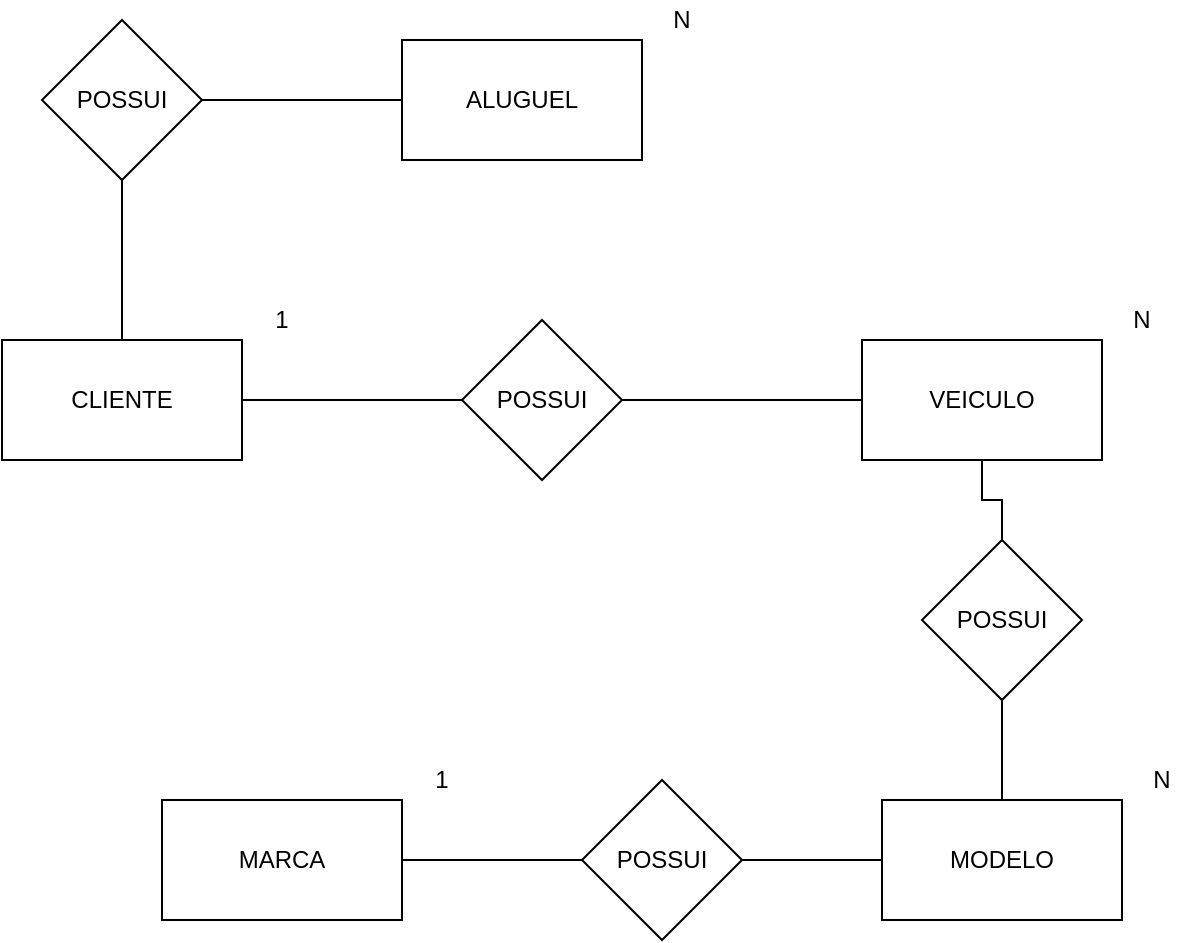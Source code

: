 <mxfile version="11.0.7" type="github"><diagram id="9jxYjsl19MaZ1lFkm0Np" name="Conceitual"><mxGraphModel dx="942" dy="567" grid="1" gridSize="10" guides="1" tooltips="1" connect="1" arrows="1" fold="1" page="1" pageScale="1" pageWidth="827" pageHeight="1169" math="0" shadow="0"><root><mxCell id="0"/><mxCell id="1" parent="0"/><mxCell id="JP-1nUs56ARlDLl4EqkK-1" value="VEICULO" style="rounded=0;whiteSpace=wrap;html=1;" vertex="1" parent="1"><mxGeometry x="550" y="250" width="120" height="60" as="geometry"/></mxCell><mxCell id="JP-1nUs56ARlDLl4EqkK-9" style="edgeStyle=orthogonalEdgeStyle;rounded=0;orthogonalLoop=1;jettySize=auto;html=1;exitX=1;exitY=0.5;exitDx=0;exitDy=0;endArrow=none;endFill=0;" edge="1" parent="1" source="JP-1nUs56ARlDLl4EqkK-2" target="JP-1nUs56ARlDLl4EqkK-6"><mxGeometry relative="1" as="geometry"/></mxCell><mxCell id="JP-1nUs56ARlDLl4EqkK-18" style="edgeStyle=orthogonalEdgeStyle;rounded=0;orthogonalLoop=1;jettySize=auto;html=1;exitX=0.5;exitY=0;exitDx=0;exitDy=0;entryX=0.5;entryY=1;entryDx=0;entryDy=0;endArrow=none;endFill=0;" edge="1" parent="1" source="JP-1nUs56ARlDLl4EqkK-2" target="JP-1nUs56ARlDLl4EqkK-16"><mxGeometry relative="1" as="geometry"/></mxCell><mxCell id="JP-1nUs56ARlDLl4EqkK-2" value="CLIENTE" style="rounded=0;whiteSpace=wrap;html=1;" vertex="1" parent="1"><mxGeometry x="120" y="250" width="120" height="60" as="geometry"/></mxCell><mxCell id="JP-1nUs56ARlDLl4EqkK-3" value="ALUGUEL" style="rounded=0;whiteSpace=wrap;html=1;" vertex="1" parent="1"><mxGeometry x="320" y="100" width="120" height="60" as="geometry"/></mxCell><mxCell id="JP-1nUs56ARlDLl4EqkK-4" value="MODELO" style="rounded=0;whiteSpace=wrap;html=1;" vertex="1" parent="1"><mxGeometry x="560" y="480" width="120" height="60" as="geometry"/></mxCell><mxCell id="JP-1nUs56ARlDLl4EqkK-32" style="edgeStyle=orthogonalEdgeStyle;rounded=0;orthogonalLoop=1;jettySize=auto;html=1;endArrow=none;endFill=0;" edge="1" parent="1" source="JP-1nUs56ARlDLl4EqkK-5" target="JP-1nUs56ARlDLl4EqkK-29"><mxGeometry relative="1" as="geometry"/></mxCell><mxCell id="JP-1nUs56ARlDLl4EqkK-5" value="MARCA" style="rounded=0;whiteSpace=wrap;html=1;" vertex="1" parent="1"><mxGeometry x="200" y="480" width="120" height="60" as="geometry"/></mxCell><mxCell id="JP-1nUs56ARlDLl4EqkK-10" style="edgeStyle=orthogonalEdgeStyle;rounded=0;orthogonalLoop=1;jettySize=auto;html=1;exitX=1;exitY=0.5;exitDx=0;exitDy=0;endArrow=none;endFill=0;" edge="1" parent="1" source="JP-1nUs56ARlDLl4EqkK-6" target="JP-1nUs56ARlDLl4EqkK-1"><mxGeometry relative="1" as="geometry"/></mxCell><mxCell id="JP-1nUs56ARlDLl4EqkK-6" value="POSSUI" style="rhombus;whiteSpace=wrap;html=1;" vertex="1" parent="1"><mxGeometry x="350" y="240" width="80" height="80" as="geometry"/></mxCell><mxCell id="JP-1nUs56ARlDLl4EqkK-7" value="1" style="text;html=1;strokeColor=none;fillColor=none;align=center;verticalAlign=middle;whiteSpace=wrap;rounded=0;" vertex="1" parent="1"><mxGeometry x="240" y="230" width="40" height="20" as="geometry"/></mxCell><mxCell id="JP-1nUs56ARlDLl4EqkK-13" value="N" style="text;html=1;strokeColor=none;fillColor=none;align=center;verticalAlign=middle;whiteSpace=wrap;rounded=0;" vertex="1" parent="1"><mxGeometry x="670" y="230" width="40" height="20" as="geometry"/></mxCell><mxCell id="JP-1nUs56ARlDLl4EqkK-19" style="edgeStyle=orthogonalEdgeStyle;rounded=0;orthogonalLoop=1;jettySize=auto;html=1;exitX=1;exitY=0.5;exitDx=0;exitDy=0;endArrow=none;endFill=0;" edge="1" parent="1" source="JP-1nUs56ARlDLl4EqkK-16" target="JP-1nUs56ARlDLl4EqkK-3"><mxGeometry relative="1" as="geometry"/></mxCell><mxCell id="JP-1nUs56ARlDLl4EqkK-16" value="POSSUI" style="rhombus;whiteSpace=wrap;html=1;" vertex="1" parent="1"><mxGeometry x="140" y="90" width="80" height="80" as="geometry"/></mxCell><mxCell id="JP-1nUs56ARlDLl4EqkK-20" value="N" style="text;html=1;strokeColor=none;fillColor=none;align=center;verticalAlign=middle;whiteSpace=wrap;rounded=0;" vertex="1" parent="1"><mxGeometry x="440" y="80" width="40" height="20" as="geometry"/></mxCell><mxCell id="JP-1nUs56ARlDLl4EqkK-24" style="edgeStyle=orthogonalEdgeStyle;rounded=0;orthogonalLoop=1;jettySize=auto;html=1;exitX=0.5;exitY=1;exitDx=0;exitDy=0;entryX=0.5;entryY=0;entryDx=0;entryDy=0;endArrow=none;endFill=0;" edge="1" parent="1" source="JP-1nUs56ARlDLl4EqkK-21" target="JP-1nUs56ARlDLl4EqkK-4"><mxGeometry relative="1" as="geometry"/></mxCell><mxCell id="JP-1nUs56ARlDLl4EqkK-25" style="edgeStyle=orthogonalEdgeStyle;rounded=0;orthogonalLoop=1;jettySize=auto;html=1;exitX=0.5;exitY=0;exitDx=0;exitDy=0;endArrow=none;endFill=0;" edge="1" parent="1" source="JP-1nUs56ARlDLl4EqkK-21" target="JP-1nUs56ARlDLl4EqkK-1"><mxGeometry relative="1" as="geometry"/></mxCell><mxCell id="JP-1nUs56ARlDLl4EqkK-21" value="POSSUI" style="rhombus;whiteSpace=wrap;html=1;" vertex="1" parent="1"><mxGeometry x="580" y="350" width="80" height="80" as="geometry"/></mxCell><mxCell id="JP-1nUs56ARlDLl4EqkK-28" value="N" style="text;html=1;strokeColor=none;fillColor=none;align=center;verticalAlign=middle;whiteSpace=wrap;rounded=0;" vertex="1" parent="1"><mxGeometry x="680" y="460" width="40" height="20" as="geometry"/></mxCell><mxCell id="JP-1nUs56ARlDLl4EqkK-30" style="edgeStyle=orthogonalEdgeStyle;rounded=0;orthogonalLoop=1;jettySize=auto;html=1;endArrow=none;endFill=0;" edge="1" parent="1" source="JP-1nUs56ARlDLl4EqkK-29" target="JP-1nUs56ARlDLl4EqkK-4"><mxGeometry relative="1" as="geometry"/></mxCell><mxCell id="JP-1nUs56ARlDLl4EqkK-29" value="POSSUI" style="rhombus;whiteSpace=wrap;html=1;" vertex="1" parent="1"><mxGeometry x="410" y="470" width="80" height="80" as="geometry"/></mxCell><mxCell id="JP-1nUs56ARlDLl4EqkK-33" value="1" style="text;html=1;strokeColor=none;fillColor=none;align=center;verticalAlign=middle;whiteSpace=wrap;rounded=0;" vertex="1" parent="1"><mxGeometry x="320" y="460" width="40" height="20" as="geometry"/></mxCell></root></mxGraphModel></diagram><diagram id="bAqObau0QXknIzNTyQhK" name="Logico"><mxGraphModel dx="942" dy="616" grid="1" gridSize="10" guides="1" tooltips="1" connect="1" arrows="1" fold="1" page="1" pageScale="1" pageWidth="827" pageHeight="1169" math="0" shadow="0"><root><mxCell id="okuc3KakmOpwheSzDEwU-0"/><mxCell id="okuc3KakmOpwheSzDEwU-1" parent="okuc3KakmOpwheSzDEwU-0"/><mxCell id="uH_yLSJ2ydqldRFcaofT-0" value="Marca" style="swimlane;fontStyle=0;childLayout=stackLayout;horizontal=1;startSize=26;fillColor=#e0e0e0;horizontalStack=0;resizeParent=1;resizeParentMax=0;resizeLast=0;collapsible=1;marginBottom=0;swimlaneFillColor=#ffffff;align=center;fontSize=14;" vertex="1" parent="okuc3KakmOpwheSzDEwU-1"><mxGeometry x="20" y="20" width="160" height="82" as="geometry"/></mxCell><mxCell id="uH_yLSJ2ydqldRFcaofT-1" value="IdMarca: int" style="shape=partialRectangle;top=0;left=0;right=0;bottom=1;align=left;verticalAlign=middle;fillColor=none;spacingLeft=34;spacingRight=4;overflow=hidden;rotatable=0;points=[[0,0.5],[1,0.5]];portConstraint=eastwest;dropTarget=0;fontStyle=5;fontSize=12;" vertex="1" parent="uH_yLSJ2ydqldRFcaofT-0"><mxGeometry y="26" width="160" height="30" as="geometry"/></mxCell><mxCell id="uH_yLSJ2ydqldRFcaofT-2" value="PK" style="shape=partialRectangle;top=0;left=0;bottom=0;fillColor=none;align=left;verticalAlign=middle;spacingLeft=4;spacingRight=4;overflow=hidden;rotatable=0;points=[];portConstraint=eastwest;part=1;fontSize=12;" vertex="1" connectable="0" parent="uH_yLSJ2ydqldRFcaofT-1"><mxGeometry width="30" height="30" as="geometry"/></mxCell><mxCell id="uH_yLSJ2ydqldRFcaofT-3" value="Nome: string" style="shape=partialRectangle;top=0;left=0;right=0;bottom=0;align=left;verticalAlign=top;fillColor=none;spacingLeft=34;spacingRight=4;overflow=hidden;rotatable=0;points=[[0,0.5],[1,0.5]];portConstraint=eastwest;dropTarget=0;fontSize=12;" vertex="1" parent="uH_yLSJ2ydqldRFcaofT-0"><mxGeometry y="56" width="160" height="26" as="geometry"/></mxCell><mxCell id="uH_yLSJ2ydqldRFcaofT-4" value="" style="shape=partialRectangle;top=0;left=0;bottom=0;fillColor=none;align=left;verticalAlign=top;spacingLeft=4;spacingRight=4;overflow=hidden;rotatable=0;points=[];portConstraint=eastwest;part=1;fontSize=12;" vertex="1" connectable="0" parent="uH_yLSJ2ydqldRFcaofT-3"><mxGeometry width="30" height="26" as="geometry"/></mxCell><mxCell id="uH_yLSJ2ydqldRFcaofT-11" value="Modelo" style="swimlane;fontStyle=0;childLayout=stackLayout;horizontal=1;startSize=26;fillColor=#e0e0e0;horizontalStack=0;resizeParent=1;resizeParentMax=0;resizeLast=0;collapsible=1;marginBottom=0;swimlaneFillColor=#ffffff;align=center;fontSize=14;" vertex="1" parent="okuc3KakmOpwheSzDEwU-1"><mxGeometry x="245" y="25" width="160" height="82" as="geometry"/></mxCell><mxCell id="uH_yLSJ2ydqldRFcaofT-12" value="IdModleo: int" style="shape=partialRectangle;top=0;left=0;right=0;bottom=1;align=left;verticalAlign=middle;fillColor=none;spacingLeft=34;spacingRight=4;overflow=hidden;rotatable=0;points=[[0,0.5],[1,0.5]];portConstraint=eastwest;dropTarget=0;fontStyle=5;fontSize=12;" vertex="1" parent="uH_yLSJ2ydqldRFcaofT-11"><mxGeometry y="26" width="160" height="30" as="geometry"/></mxCell><mxCell id="uH_yLSJ2ydqldRFcaofT-13" value="PK" style="shape=partialRectangle;top=0;left=0;bottom=0;fillColor=none;align=left;verticalAlign=middle;spacingLeft=4;spacingRight=4;overflow=hidden;rotatable=0;points=[];portConstraint=eastwest;part=1;fontSize=12;" vertex="1" connectable="0" parent="uH_yLSJ2ydqldRFcaofT-12"><mxGeometry width="30" height="30" as="geometry"/></mxCell><mxCell id="uH_yLSJ2ydqldRFcaofT-14" value="Nome: string" style="shape=partialRectangle;top=0;left=0;right=0;bottom=0;align=left;verticalAlign=top;fillColor=none;spacingLeft=34;spacingRight=4;overflow=hidden;rotatable=0;points=[[0,0.5],[1,0.5]];portConstraint=eastwest;dropTarget=0;fontSize=12;" vertex="1" parent="uH_yLSJ2ydqldRFcaofT-11"><mxGeometry y="56" width="160" height="26" as="geometry"/></mxCell><mxCell id="uH_yLSJ2ydqldRFcaofT-15" value="" style="shape=partialRectangle;top=0;left=0;bottom=0;fillColor=none;align=left;verticalAlign=top;spacingLeft=4;spacingRight=4;overflow=hidden;rotatable=0;points=[];portConstraint=eastwest;part=1;fontSize=12;" vertex="1" connectable="0" parent="uH_yLSJ2ydqldRFcaofT-14"><mxGeometry width="30" height="26" as="geometry"/></mxCell><mxCell id="uH_yLSJ2ydqldRFcaofT-21" value="Cliente" style="swimlane;fontStyle=0;childLayout=stackLayout;horizontal=1;startSize=26;fillColor=#e0e0e0;horizontalStack=0;resizeParent=1;resizeParentMax=0;resizeLast=0;collapsible=1;marginBottom=0;swimlaneFillColor=#ffffff;align=center;fontSize=14;" vertex="1" parent="okuc3KakmOpwheSzDEwU-1"><mxGeometry x="20" y="130" width="160" height="108" as="geometry"/></mxCell><mxCell id="uH_yLSJ2ydqldRFcaofT-22" value="idCliente: int" style="shape=partialRectangle;top=0;left=0;right=0;bottom=1;align=left;verticalAlign=middle;fillColor=none;spacingLeft=34;spacingRight=4;overflow=hidden;rotatable=0;points=[[0,0.5],[1,0.5]];portConstraint=eastwest;dropTarget=0;fontStyle=5;fontSize=12;" vertex="1" parent="uH_yLSJ2ydqldRFcaofT-21"><mxGeometry y="26" width="160" height="30" as="geometry"/></mxCell><mxCell id="uH_yLSJ2ydqldRFcaofT-23" value="PK" style="shape=partialRectangle;top=0;left=0;bottom=0;fillColor=none;align=left;verticalAlign=middle;spacingLeft=4;spacingRight=4;overflow=hidden;rotatable=0;points=[];portConstraint=eastwest;part=1;fontSize=12;" vertex="1" connectable="0" parent="uH_yLSJ2ydqldRFcaofT-22"><mxGeometry width="30" height="30" as="geometry"/></mxCell><mxCell id="uH_yLSJ2ydqldRFcaofT-24" value="Nome: string" style="shape=partialRectangle;top=0;left=0;right=0;bottom=0;align=left;verticalAlign=top;fillColor=none;spacingLeft=34;spacingRight=4;overflow=hidden;rotatable=0;points=[[0,0.5],[1,0.5]];portConstraint=eastwest;dropTarget=0;fontSize=12;" vertex="1" parent="uH_yLSJ2ydqldRFcaofT-21"><mxGeometry y="56" width="160" height="26" as="geometry"/></mxCell><mxCell id="uH_yLSJ2ydqldRFcaofT-25" value="" style="shape=partialRectangle;top=0;left=0;bottom=0;fillColor=none;align=left;verticalAlign=top;spacingLeft=4;spacingRight=4;overflow=hidden;rotatable=0;points=[];portConstraint=eastwest;part=1;fontSize=12;" vertex="1" connectable="0" parent="uH_yLSJ2ydqldRFcaofT-24"><mxGeometry width="30" height="26" as="geometry"/></mxCell><mxCell id="uH_yLSJ2ydqldRFcaofT-26" value="CPF: double" style="shape=partialRectangle;top=0;left=0;right=0;bottom=0;align=left;verticalAlign=top;fillColor=none;spacingLeft=34;spacingRight=4;overflow=hidden;rotatable=0;points=[[0,0.5],[1,0.5]];portConstraint=eastwest;dropTarget=0;fontSize=12;" vertex="1" parent="uH_yLSJ2ydqldRFcaofT-21"><mxGeometry y="82" width="160" height="26" as="geometry"/></mxCell><mxCell id="uH_yLSJ2ydqldRFcaofT-27" value="" style="shape=partialRectangle;top=0;left=0;bottom=0;fillColor=none;align=left;verticalAlign=top;spacingLeft=4;spacingRight=4;overflow=hidden;rotatable=0;points=[];portConstraint=eastwest;part=1;fontSize=12;" vertex="1" connectable="0" parent="uH_yLSJ2ydqldRFcaofT-26"><mxGeometry width="30" height="26" as="geometry"/></mxCell><mxCell id="uH_yLSJ2ydqldRFcaofT-32" value="Veiculo" style="swimlane;fontStyle=0;childLayout=stackLayout;horizontal=1;startSize=26;fillColor=#e0e0e0;horizontalStack=0;resizeParent=1;resizeParentMax=0;resizeLast=0;collapsible=1;marginBottom=0;swimlaneFillColor=#ffffff;align=center;fontSize=14;" vertex="1" parent="okuc3KakmOpwheSzDEwU-1"><mxGeometry x="253" y="143" width="160" height="112" as="geometry"/></mxCell><mxCell id="uH_yLSJ2ydqldRFcaofT-33" value="IdVeiculo: int" style="shape=partialRectangle;top=0;left=0;right=0;bottom=0;align=left;verticalAlign=middle;fillColor=none;spacingLeft=60;spacingRight=4;overflow=hidden;rotatable=0;points=[[0,0.5],[1,0.5]];portConstraint=eastwest;dropTarget=0;fontStyle=5;fontSize=12;" vertex="1" parent="uH_yLSJ2ydqldRFcaofT-32"><mxGeometry y="26" width="160" height="30" as="geometry"/></mxCell><mxCell id="uH_yLSJ2ydqldRFcaofT-34" value="PK" style="shape=partialRectangle;fontStyle=1;top=0;left=0;bottom=0;fillColor=none;align=left;verticalAlign=middle;spacingLeft=4;spacingRight=4;overflow=hidden;rotatable=0;points=[];portConstraint=eastwest;part=1;fontSize=12;" vertex="1" connectable="0" parent="uH_yLSJ2ydqldRFcaofT-33"><mxGeometry width="56" height="30" as="geometry"/></mxCell><mxCell id="uH_yLSJ2ydqldRFcaofT-35" value="" style="shape=partialRectangle;top=0;left=0;right=0;bottom=1;align=left;verticalAlign=middle;fillColor=none;spacingLeft=60;spacingRight=4;overflow=hidden;rotatable=0;points=[[0,0.5],[1,0.5]];portConstraint=eastwest;dropTarget=0;fontStyle=5;fontSize=12;" vertex="1" parent="uH_yLSJ2ydqldRFcaofT-32"><mxGeometry y="56" width="160" height="30" as="geometry"/></mxCell><mxCell id="uH_yLSJ2ydqldRFcaofT-36" value="FK" style="shape=partialRectangle;fontStyle=1;top=0;left=0;bottom=0;fillColor=none;align=left;verticalAlign=middle;spacingLeft=4;spacingRight=4;overflow=hidden;rotatable=0;points=[];portConstraint=eastwest;part=1;fontSize=12;" vertex="1" connectable="0" parent="uH_yLSJ2ydqldRFcaofT-35"><mxGeometry width="56" height="30" as="geometry"/></mxCell><mxCell id="uH_yLSJ2ydqldRFcaofT-37" value="row 1" style="shape=partialRectangle;top=0;left=0;right=0;bottom=0;align=left;verticalAlign=top;fillColor=none;spacingLeft=60;spacingRight=4;overflow=hidden;rotatable=0;points=[[0,0.5],[1,0.5]];portConstraint=eastwest;dropTarget=0;fontSize=12;" vertex="1" parent="uH_yLSJ2ydqldRFcaofT-32"><mxGeometry y="86" width="160" height="26" as="geometry"/></mxCell><mxCell id="uH_yLSJ2ydqldRFcaofT-38" value="" style="shape=partialRectangle;top=0;left=0;bottom=0;fillColor=none;align=left;verticalAlign=top;spacingLeft=4;spacingRight=4;overflow=hidden;rotatable=0;points=[];portConstraint=eastwest;part=1;fontSize=12;" vertex="1" connectable="0" parent="uH_yLSJ2ydqldRFcaofT-37"><mxGeometry width="56" height="26" as="geometry"/></mxCell></root></mxGraphModel></diagram></mxfile>